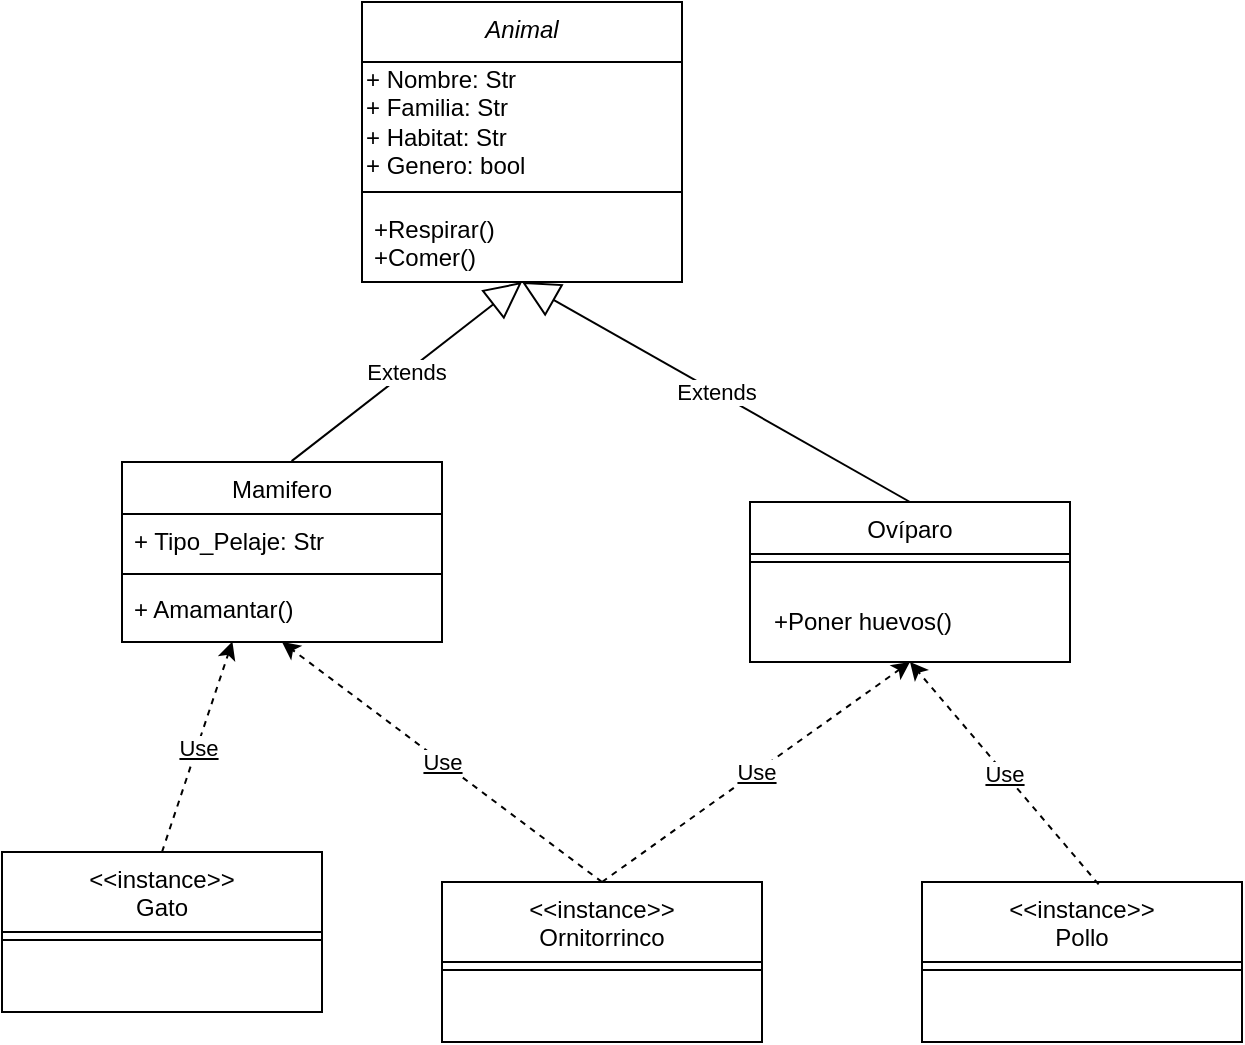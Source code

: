 <mxfile version="16.5.1" type="device"><diagram id="C5RBs43oDa-KdzZeNtuy" name="Page-1"><mxGraphModel dx="716" dy="442" grid="1" gridSize="10" guides="1" tooltips="1" connect="1" arrows="1" fold="1" page="1" pageScale="1" pageWidth="827" pageHeight="1169" math="0" shadow="0"><root><mxCell id="WIyWlLk6GJQsqaUBKTNV-0"/><mxCell id="WIyWlLk6GJQsqaUBKTNV-1" parent="WIyWlLk6GJQsqaUBKTNV-0"/><mxCell id="zkfFHV4jXpPFQw0GAbJ--0" value="Animal" style="swimlane;fontStyle=2;align=center;verticalAlign=top;childLayout=stackLayout;horizontal=1;startSize=30;horizontalStack=0;resizeParent=1;resizeLast=0;collapsible=1;marginBottom=0;rounded=0;shadow=0;strokeWidth=1;" parent="WIyWlLk6GJQsqaUBKTNV-1" vertex="1"><mxGeometry x="220" y="120" width="160" height="140" as="geometry"><mxRectangle x="230" y="140" width="160" height="26" as="alternateBounds"/></mxGeometry></mxCell><mxCell id="xwdV9VVxwlJOX2p1XJty-9" value="+ Nombre: Str&lt;br&gt;+ Familia: Str&lt;br&gt;+ Habitat: Str&lt;br&gt;+ Genero: bool&amp;nbsp;" style="text;html=1;align=left;verticalAlign=middle;resizable=0;points=[];autosize=1;strokeColor=none;fillColor=none;" vertex="1" parent="zkfFHV4jXpPFQw0GAbJ--0"><mxGeometry y="30" width="160" height="60" as="geometry"/></mxCell><mxCell id="zkfFHV4jXpPFQw0GAbJ--4" value="" style="line;html=1;strokeWidth=1;align=left;verticalAlign=middle;spacingTop=-1;spacingLeft=3;spacingRight=3;rotatable=0;labelPosition=right;points=[];portConstraint=eastwest;" parent="zkfFHV4jXpPFQw0GAbJ--0" vertex="1"><mxGeometry y="90" width="160" height="10" as="geometry"/></mxCell><mxCell id="zkfFHV4jXpPFQw0GAbJ--5" value="+Respirar()&#10;+Comer()" style="text;align=left;verticalAlign=top;spacingLeft=4;spacingRight=4;overflow=hidden;rotatable=0;points=[[0,0.5],[1,0.5]];portConstraint=eastwest;" parent="zkfFHV4jXpPFQw0GAbJ--0" vertex="1"><mxGeometry y="100" width="160" height="40" as="geometry"/></mxCell><mxCell id="zkfFHV4jXpPFQw0GAbJ--6" value="Mamifero" style="swimlane;fontStyle=0;align=center;verticalAlign=top;childLayout=stackLayout;horizontal=1;startSize=26;horizontalStack=0;resizeParent=1;resizeLast=0;collapsible=1;marginBottom=0;rounded=0;shadow=0;strokeWidth=1;" parent="WIyWlLk6GJQsqaUBKTNV-1" vertex="1"><mxGeometry x="100" y="350" width="160" height="90" as="geometry"><mxRectangle x="130" y="380" width="160" height="26" as="alternateBounds"/></mxGeometry></mxCell><mxCell id="zkfFHV4jXpPFQw0GAbJ--7" value="+ Tipo_Pelaje: Str" style="text;align=left;verticalAlign=top;spacingLeft=4;spacingRight=4;overflow=hidden;rotatable=0;points=[[0,0.5],[1,0.5]];portConstraint=eastwest;" parent="zkfFHV4jXpPFQw0GAbJ--6" vertex="1"><mxGeometry y="26" width="160" height="26" as="geometry"/></mxCell><mxCell id="zkfFHV4jXpPFQw0GAbJ--9" value="" style="line;html=1;strokeWidth=1;align=left;verticalAlign=middle;spacingTop=-1;spacingLeft=3;spacingRight=3;rotatable=0;labelPosition=right;points=[];portConstraint=eastwest;" parent="zkfFHV4jXpPFQw0GAbJ--6" vertex="1"><mxGeometry y="52" width="160" height="8" as="geometry"/></mxCell><mxCell id="zkfFHV4jXpPFQw0GAbJ--10" value="+ Amamantar() " style="text;align=left;verticalAlign=top;spacingLeft=4;spacingRight=4;overflow=hidden;rotatable=0;points=[[0,0.5],[1,0.5]];portConstraint=eastwest;fontStyle=0" parent="zkfFHV4jXpPFQw0GAbJ--6" vertex="1"><mxGeometry y="60" width="160" height="26" as="geometry"/></mxCell><mxCell id="zkfFHV4jXpPFQw0GAbJ--13" value="Ovíparo" style="swimlane;fontStyle=0;align=center;verticalAlign=top;childLayout=stackLayout;horizontal=1;startSize=26;horizontalStack=0;resizeParent=1;resizeLast=0;collapsible=1;marginBottom=0;rounded=0;shadow=0;strokeWidth=1;" parent="WIyWlLk6GJQsqaUBKTNV-1" vertex="1"><mxGeometry x="414" y="370" width="160" height="80" as="geometry"><mxRectangle x="340" y="380" width="170" height="26" as="alternateBounds"/></mxGeometry></mxCell><mxCell id="zkfFHV4jXpPFQw0GAbJ--15" value="" style="line;html=1;strokeWidth=1;align=left;verticalAlign=middle;spacingTop=-1;spacingLeft=3;spacingRight=3;rotatable=0;labelPosition=right;points=[];portConstraint=eastwest;" parent="zkfFHV4jXpPFQw0GAbJ--13" vertex="1"><mxGeometry y="26" width="160" height="8" as="geometry"/></mxCell><mxCell id="xwdV9VVxwlJOX2p1XJty-7" value="Extends" style="endArrow=block;endSize=16;endFill=0;html=1;rounded=0;exitX=0.53;exitY=-0.005;exitDx=0;exitDy=0;entryX=0.5;entryY=1;entryDx=0;entryDy=0;exitPerimeter=0;" edge="1" parent="WIyWlLk6GJQsqaUBKTNV-1" source="zkfFHV4jXpPFQw0GAbJ--6" target="zkfFHV4jXpPFQw0GAbJ--0"><mxGeometry width="160" relative="1" as="geometry"><mxPoint x="130" y="358.4" as="sourcePoint"/><mxPoint x="306.8" y="260.0" as="targetPoint"/></mxGeometry></mxCell><mxCell id="xwdV9VVxwlJOX2p1XJty-8" value="Extends" style="endArrow=block;endSize=16;endFill=0;html=1;rounded=0;exitX=0.5;exitY=0;exitDx=0;exitDy=0;entryX=0.5;entryY=1;entryDx=0;entryDy=0;" edge="1" parent="WIyWlLk6GJQsqaUBKTNV-1" source="zkfFHV4jXpPFQw0GAbJ--13" target="zkfFHV4jXpPFQw0GAbJ--0"><mxGeometry width="160" relative="1" as="geometry"><mxPoint x="204.8" y="359.31" as="sourcePoint"/><mxPoint x="316.8" y="270" as="targetPoint"/></mxGeometry></mxCell><mxCell id="xwdV9VVxwlJOX2p1XJty-11" value="+Poner huevos()" style="text;html=1;align=center;verticalAlign=middle;resizable=0;points=[];autosize=1;strokeColor=none;fillColor=none;" vertex="1" parent="WIyWlLk6GJQsqaUBKTNV-1"><mxGeometry x="420" y="420" width="100" height="20" as="geometry"/></mxCell><mxCell id="xwdV9VVxwlJOX2p1XJty-12" value="&lt;&lt;instance&gt;&gt;&#10;Gato&#10;" style="swimlane;fontStyle=0;align=center;verticalAlign=top;childLayout=stackLayout;horizontal=1;startSize=40;horizontalStack=0;resizeParent=1;resizeLast=0;collapsible=1;marginBottom=0;rounded=0;shadow=0;strokeWidth=1;" vertex="1" parent="WIyWlLk6GJQsqaUBKTNV-1"><mxGeometry x="40" y="545" width="160" height="80" as="geometry"><mxRectangle x="130" y="380" width="160" height="26" as="alternateBounds"/></mxGeometry></mxCell><mxCell id="xwdV9VVxwlJOX2p1XJty-14" value="" style="line;html=1;strokeWidth=1;align=left;verticalAlign=middle;spacingTop=-1;spacingLeft=3;spacingRight=3;rotatable=0;labelPosition=right;points=[];portConstraint=eastwest;" vertex="1" parent="xwdV9VVxwlJOX2p1XJty-12"><mxGeometry y="40" width="160" height="8" as="geometry"/></mxCell><mxCell id="xwdV9VVxwlJOX2p1XJty-16" value="" style="endArrow=classic;html=1;rounded=0;dashed=1;exitX=0.5;exitY=0;exitDx=0;exitDy=0;entryX=0.345;entryY=1.146;entryDx=0;entryDy=0;entryPerimeter=0;" edge="1" parent="WIyWlLk6GJQsqaUBKTNV-1" source="xwdV9VVxwlJOX2p1XJty-12" target="zkfFHV4jXpPFQw0GAbJ--10"><mxGeometry relative="1" as="geometry"><mxPoint x="50" y="480" as="sourcePoint"/><mxPoint x="170" y="440" as="targetPoint"/></mxGeometry></mxCell><mxCell id="xwdV9VVxwlJOX2p1XJty-17" value="&lt;u&gt;Use&lt;/u&gt;" style="edgeLabel;resizable=0;html=1;align=center;verticalAlign=middle;" connectable="0" vertex="1" parent="xwdV9VVxwlJOX2p1XJty-16"><mxGeometry relative="1" as="geometry"/></mxCell><mxCell id="xwdV9VVxwlJOX2p1XJty-19" value="&lt;&lt;instance&gt;&gt;&#10;Pollo&#10;" style="swimlane;fontStyle=0;align=center;verticalAlign=top;childLayout=stackLayout;horizontal=1;startSize=40;horizontalStack=0;resizeParent=1;resizeLast=0;collapsible=1;marginBottom=0;rounded=0;shadow=0;strokeWidth=1;" vertex="1" parent="WIyWlLk6GJQsqaUBKTNV-1"><mxGeometry x="500" y="560" width="160" height="80" as="geometry"><mxRectangle x="130" y="380" width="160" height="26" as="alternateBounds"/></mxGeometry></mxCell><mxCell id="xwdV9VVxwlJOX2p1XJty-20" value="" style="line;html=1;strokeWidth=1;align=left;verticalAlign=middle;spacingTop=-1;spacingLeft=3;spacingRight=3;rotatable=0;labelPosition=right;points=[];portConstraint=eastwest;" vertex="1" parent="xwdV9VVxwlJOX2p1XJty-19"><mxGeometry y="40" width="160" height="8" as="geometry"/></mxCell><mxCell id="xwdV9VVxwlJOX2p1XJty-21" value="" style="endArrow=classic;html=1;rounded=0;dashed=1;exitX=0.552;exitY=0.015;exitDx=0;exitDy=0;entryX=0.5;entryY=1;entryDx=0;entryDy=0;exitPerimeter=0;" edge="1" parent="WIyWlLk6GJQsqaUBKTNV-1" source="xwdV9VVxwlJOX2p1XJty-19" target="zkfFHV4jXpPFQw0GAbJ--13"><mxGeometry relative="1" as="geometry"><mxPoint x="452.4" y="555.2" as="sourcePoint"/><mxPoint x="487.6" y="449.996" as="targetPoint"/></mxGeometry></mxCell><mxCell id="xwdV9VVxwlJOX2p1XJty-22" value="&lt;u&gt;Use&lt;/u&gt;" style="edgeLabel;resizable=0;html=1;align=center;verticalAlign=middle;" connectable="0" vertex="1" parent="xwdV9VVxwlJOX2p1XJty-21"><mxGeometry relative="1" as="geometry"/></mxCell><mxCell id="xwdV9VVxwlJOX2p1XJty-23" value="&lt;&lt;instance&gt;&gt;&#10;Ornitorrinco" style="swimlane;fontStyle=0;align=center;verticalAlign=top;childLayout=stackLayout;horizontal=1;startSize=40;horizontalStack=0;resizeParent=1;resizeLast=0;collapsible=1;marginBottom=0;rounded=0;shadow=0;strokeWidth=1;" vertex="1" parent="WIyWlLk6GJQsqaUBKTNV-1"><mxGeometry x="260" y="560" width="160" height="80" as="geometry"><mxRectangle x="130" y="380" width="160" height="26" as="alternateBounds"/></mxGeometry></mxCell><mxCell id="xwdV9VVxwlJOX2p1XJty-24" value="" style="line;html=1;strokeWidth=1;align=left;verticalAlign=middle;spacingTop=-1;spacingLeft=3;spacingRight=3;rotatable=0;labelPosition=right;points=[];portConstraint=eastwest;" vertex="1" parent="xwdV9VVxwlJOX2p1XJty-23"><mxGeometry y="40" width="160" height="8" as="geometry"/></mxCell><mxCell id="xwdV9VVxwlJOX2p1XJty-25" value="" style="endArrow=classic;html=1;rounded=0;dashed=1;exitX=0.5;exitY=0;exitDx=0;exitDy=0;entryX=0.5;entryY=1;entryDx=0;entryDy=0;" edge="1" parent="WIyWlLk6GJQsqaUBKTNV-1" source="xwdV9VVxwlJOX2p1XJty-23" target="zkfFHV4jXpPFQw0GAbJ--6"><mxGeometry relative="1" as="geometry"><mxPoint x="130.0" y="555.0" as="sourcePoint"/><mxPoint x="165.2" y="449.796" as="targetPoint"/></mxGeometry></mxCell><mxCell id="xwdV9VVxwlJOX2p1XJty-26" value="&lt;u&gt;Use&lt;/u&gt;" style="edgeLabel;resizable=0;html=1;align=center;verticalAlign=middle;" connectable="0" vertex="1" parent="xwdV9VVxwlJOX2p1XJty-25"><mxGeometry relative="1" as="geometry"/></mxCell><mxCell id="xwdV9VVxwlJOX2p1XJty-27" value="" style="endArrow=classic;html=1;rounded=0;dashed=1;exitX=0.5;exitY=0;exitDx=0;exitDy=0;entryX=0.5;entryY=1;entryDx=0;entryDy=0;" edge="1" parent="WIyWlLk6GJQsqaUBKTNV-1" source="xwdV9VVxwlJOX2p1XJty-23" target="zkfFHV4jXpPFQw0GAbJ--13"><mxGeometry relative="1" as="geometry"><mxPoint x="344.56" y="571.76" as="sourcePoint"/><mxPoint x="190.0" y="450.0" as="targetPoint"/></mxGeometry></mxCell><mxCell id="xwdV9VVxwlJOX2p1XJty-28" value="&lt;u&gt;Use&lt;/u&gt;" style="edgeLabel;resizable=0;html=1;align=center;verticalAlign=middle;" connectable="0" vertex="1" parent="xwdV9VVxwlJOX2p1XJty-27"><mxGeometry relative="1" as="geometry"/></mxCell></root></mxGraphModel></diagram></mxfile>